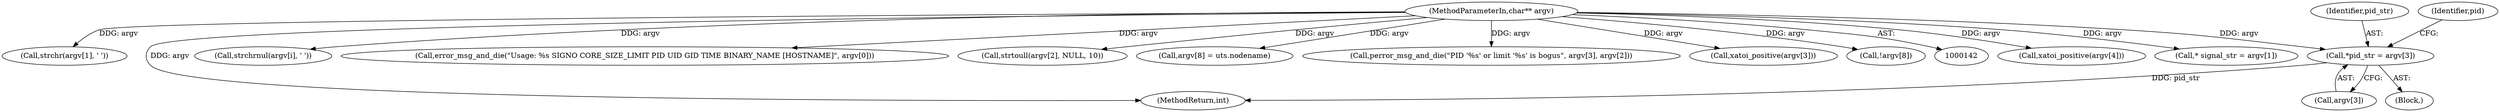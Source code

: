 digraph "0_abrt_17cb66b13997b0159b4253b3f5722db79f476d68@pointer" {
"1000295" [label="(Call,*pid_str = argv[3])"];
"1000144" [label="(MethodParameterIn,char** argv)"];
"1000310" [label="(Call,xatoi_positive(argv[4]))"];
"1000257" [label="(Call,* signal_str = argv[1])"];
"1000295" [label="(Call,*pid_str = argv[3])"];
"1000297" [label="(Call,argv[3])"];
"1000144" [label="(MethodParameterIn,char** argv)"];
"1000177" [label="(Call,strchr(argv[1], ' '))"];
"1001180" [label="(MethodReturn,int)"];
"1000296" [label="(Identifier,pid_str)"];
"1000196" [label="(Call,strchrnul(argv[i], ' '))"];
"1000302" [label="(Identifier,pid)"];
"1000171" [label="(Call,error_msg_and_die(\"Usage: %s SIGNO CORE_SIZE_LIMIT PID UID GID TIME BINARY_NAME [HOSTNAME]\", argv[0]))"];
"1000270" [label="(Call,strtoull(argv[2], NULL, 10))"];
"1000354" [label="(Call,argv[8] = uts.nodename)"];
"1000145" [label="(Block,)"];
"1000321" [label="(Call,perror_msg_and_die(\"PID '%s' or limit '%s' is bogus\", argv[3], argv[2]))"];
"1000303" [label="(Call,xatoi_positive(argv[3]))"];
"1000346" [label="(Call,!argv[8])"];
"1000295" -> "1000145"  [label="AST: "];
"1000295" -> "1000297"  [label="CFG: "];
"1000296" -> "1000295"  [label="AST: "];
"1000297" -> "1000295"  [label="AST: "];
"1000302" -> "1000295"  [label="CFG: "];
"1000295" -> "1001180"  [label="DDG: pid_str"];
"1000144" -> "1000295"  [label="DDG: argv"];
"1000144" -> "1000142"  [label="AST: "];
"1000144" -> "1001180"  [label="DDG: argv"];
"1000144" -> "1000171"  [label="DDG: argv"];
"1000144" -> "1000177"  [label="DDG: argv"];
"1000144" -> "1000196"  [label="DDG: argv"];
"1000144" -> "1000257"  [label="DDG: argv"];
"1000144" -> "1000270"  [label="DDG: argv"];
"1000144" -> "1000303"  [label="DDG: argv"];
"1000144" -> "1000310"  [label="DDG: argv"];
"1000144" -> "1000321"  [label="DDG: argv"];
"1000144" -> "1000346"  [label="DDG: argv"];
"1000144" -> "1000354"  [label="DDG: argv"];
}

